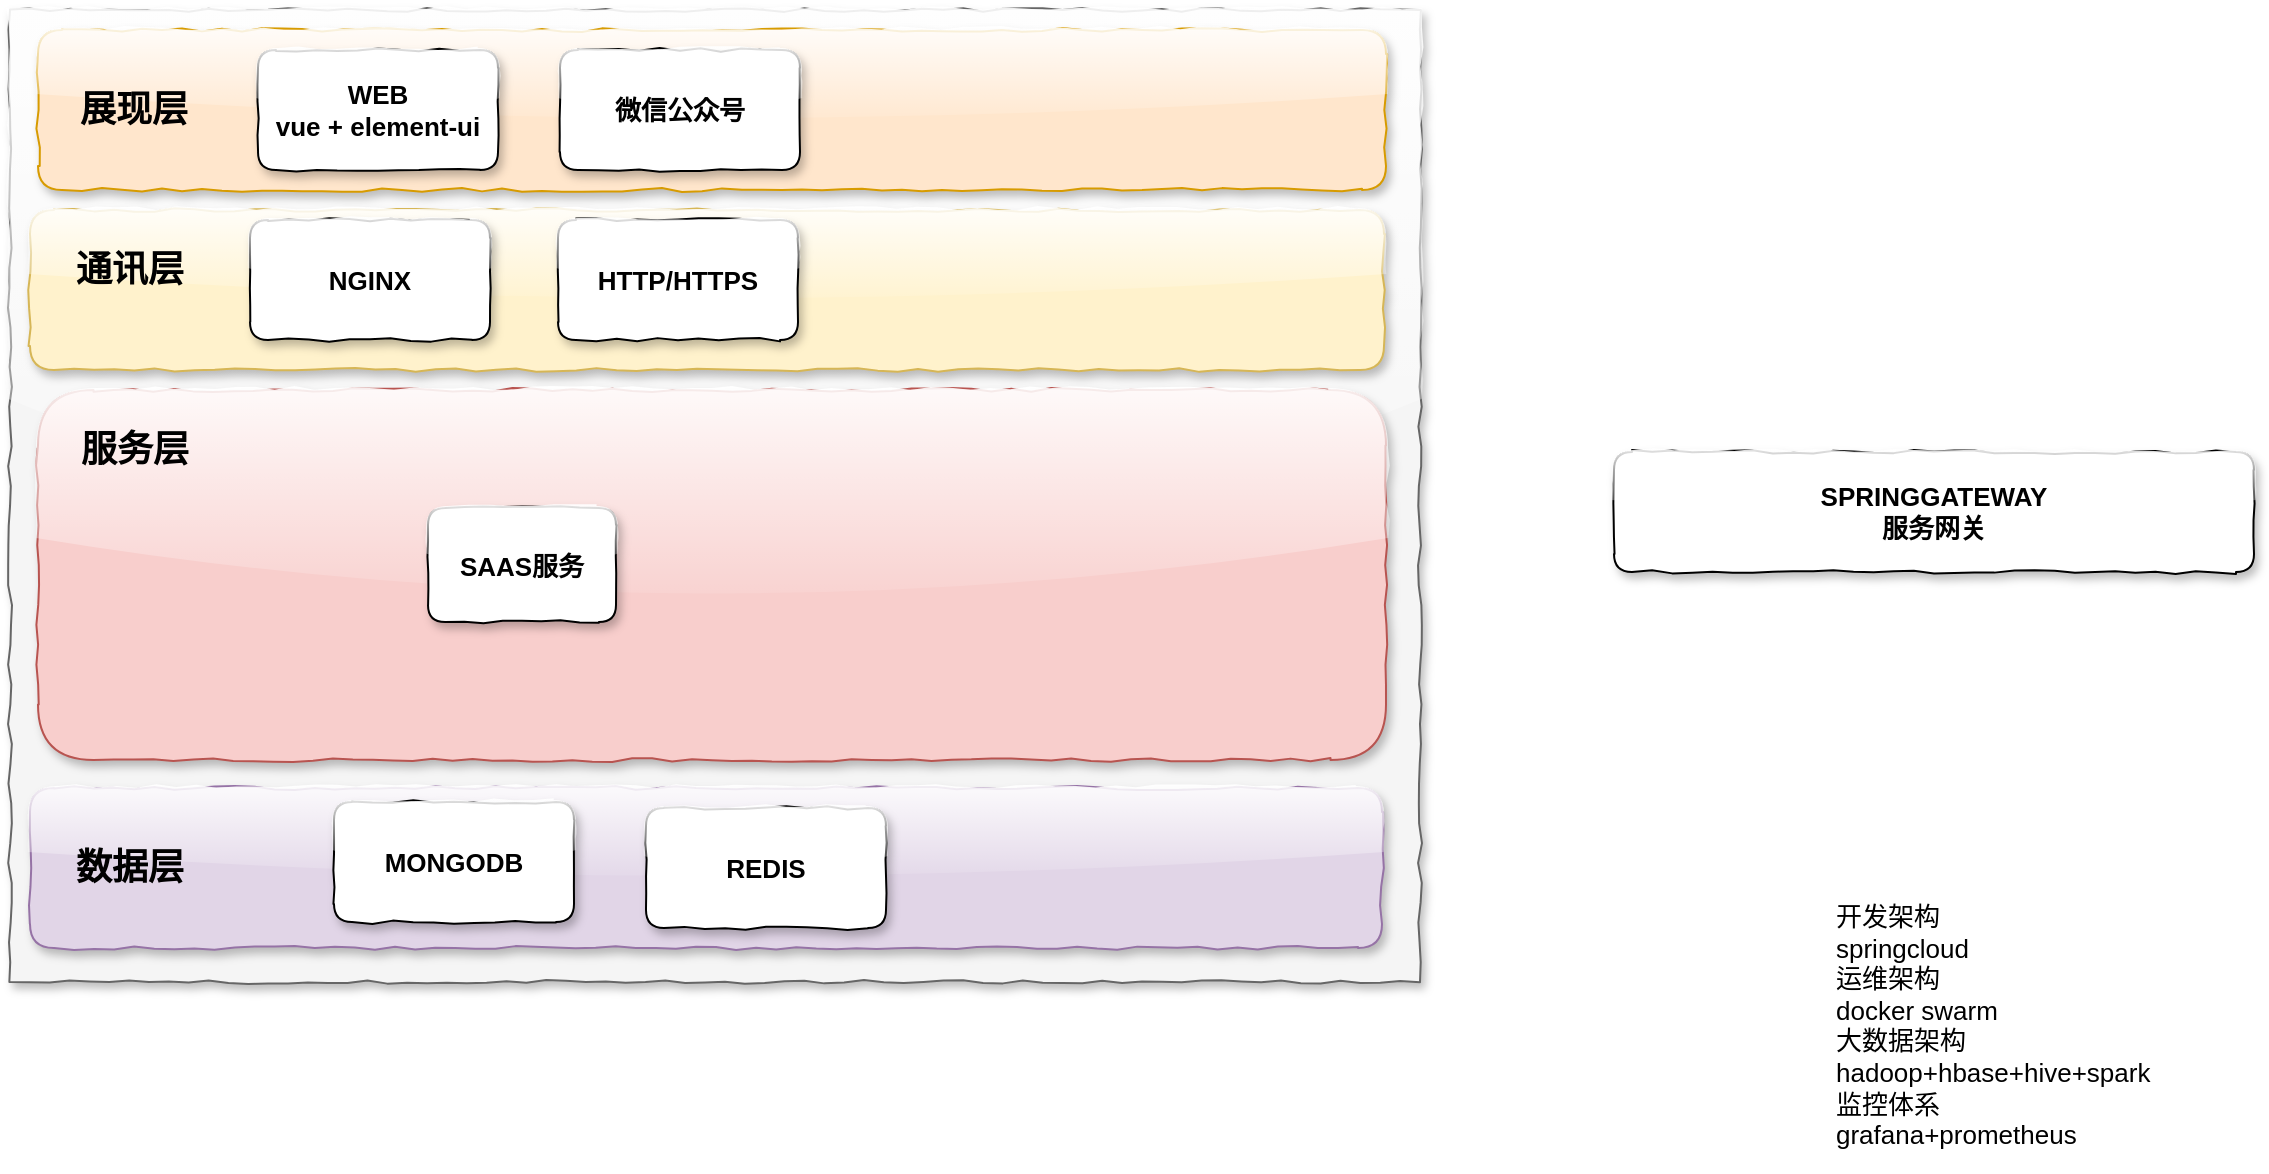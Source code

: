 <mxfile version="16.5.6" type="github">
  <diagram id="tEm1or9J5rmpAkqg5-Qc" name="Page-1">
    <mxGraphModel dx="1382" dy="772" grid="0" gridSize="10" guides="1" tooltips="1" connect="1" arrows="1" fold="1" page="1" pageScale="1" pageWidth="827" pageHeight="1169" math="0" shadow="0">
      <root>
        <mxCell id="0" />
        <mxCell id="1" parent="0" />
        <mxCell id="A2ALVThhQ3q4sL_E1vpr-39" value="" style="rounded=0;whiteSpace=wrap;html=1;fontSize=15;fillColor=#f5f5f5;strokeColor=#666666;shadow=1;glass=1;comic=1;fontColor=#333333;" parent="1" vertex="1">
          <mxGeometry x="16" y="136" width="705" height="486" as="geometry" />
        </mxCell>
        <mxCell id="A2ALVThhQ3q4sL_E1vpr-2" value="" style="rounded=1;whiteSpace=wrap;html=1;fillColor=#ffe6cc;strokeColor=#d79b00;comic=1;shadow=1;glass=1;" parent="1" vertex="1">
          <mxGeometry x="30" y="146" width="674" height="80" as="geometry" />
        </mxCell>
        <mxCell id="A2ALVThhQ3q4sL_E1vpr-3" value="WEB&lt;br style=&quot;font-size: 13px;&quot;&gt;vue + element-ui&lt;br style=&quot;font-size: 13px;&quot;&gt;" style="rounded=1;whiteSpace=wrap;html=1;shadow=1;glass=1;comic=1;fontSize=13;fontStyle=1" parent="1" vertex="1">
          <mxGeometry x="140" y="156" width="120" height="60" as="geometry" />
        </mxCell>
        <mxCell id="A2ALVThhQ3q4sL_E1vpr-5" value="微信公众号" style="rounded=1;whiteSpace=wrap;html=1;comic=1;shadow=1;glass=1;fontSize=13;fontStyle=1" parent="1" vertex="1">
          <mxGeometry x="291" y="156" width="120" height="60" as="geometry" />
        </mxCell>
        <mxCell id="A2ALVThhQ3q4sL_E1vpr-7" value="" style="rounded=1;whiteSpace=wrap;html=1;fillColor=#fff2cc;strokeColor=#d6b656;shadow=1;glass=1;comic=1;" parent="1" vertex="1">
          <mxGeometry x="26" y="236" width="677" height="80" as="geometry" />
        </mxCell>
        <mxCell id="A2ALVThhQ3q4sL_E1vpr-8" value="HTTP/HTTPS&lt;br style=&quot;font-size: 13px;&quot;&gt;" style="rounded=1;whiteSpace=wrap;html=1;comic=1;shadow=1;glass=1;fontSize=13;fontStyle=1" parent="1" vertex="1">
          <mxGeometry x="290" y="241" width="120" height="60" as="geometry" />
        </mxCell>
        <mxCell id="A2ALVThhQ3q4sL_E1vpr-12" value="展现层" style="text;html=1;strokeColor=none;fillColor=none;align=center;verticalAlign=middle;whiteSpace=wrap;rounded=0;fontSize=18;fontStyle=1" parent="1" vertex="1">
          <mxGeometry x="50" y="176" width="56" height="20" as="geometry" />
        </mxCell>
        <mxCell id="A2ALVThhQ3q4sL_E1vpr-13" value="通讯层" style="text;html=1;strokeColor=none;fillColor=none;align=center;verticalAlign=middle;whiteSpace=wrap;rounded=0;fontSize=18;fontStyle=1" parent="1" vertex="1">
          <mxGeometry x="46" y="256" width="60" height="20" as="geometry" />
        </mxCell>
        <mxCell id="A2ALVThhQ3q4sL_E1vpr-15" value="" style="rounded=1;whiteSpace=wrap;html=1;fillColor=#f8cecc;strokeColor=#b85450;shadow=1;comic=1;glass=1;" parent="1" vertex="1">
          <mxGeometry x="30" y="326" width="674" height="185" as="geometry" />
        </mxCell>
        <mxCell id="A2ALVThhQ3q4sL_E1vpr-16" value="SPRINGGATEWAY&lt;br style=&quot;font-size: 13px;&quot;&gt;服务网关" style="rounded=1;whiteSpace=wrap;html=1;comic=1;shadow=1;glass=1;fontSize=13;fontStyle=1" parent="1" vertex="1">
          <mxGeometry x="818" y="357" width="320" height="60" as="geometry" />
        </mxCell>
        <mxCell id="A2ALVThhQ3q4sL_E1vpr-20" value="服务层" style="text;html=1;strokeColor=none;fillColor=none;align=center;verticalAlign=middle;whiteSpace=wrap;rounded=0;fontSize=18;fontStyle=1" parent="1" vertex="1">
          <mxGeometry x="50" y="346" width="57" height="20" as="geometry" />
        </mxCell>
        <mxCell id="A2ALVThhQ3q4sL_E1vpr-30" value="" style="rounded=1;whiteSpace=wrap;html=1;fillColor=#e1d5e7;strokeColor=#9673a6;shadow=1;glass=1;comic=1;" parent="1" vertex="1">
          <mxGeometry x="26" y="525" width="676" height="80" as="geometry" />
        </mxCell>
        <mxCell id="A2ALVThhQ3q4sL_E1vpr-32" value="MONGODB" style="rounded=1;whiteSpace=wrap;html=1;shadow=1;comic=1;glass=1;fontSize=13;fontStyle=1" parent="1" vertex="1">
          <mxGeometry x="178" y="532" width="120" height="60" as="geometry" />
        </mxCell>
        <mxCell id="A2ALVThhQ3q4sL_E1vpr-35" value="数据层" style="text;html=1;strokeColor=none;fillColor=none;align=center;verticalAlign=middle;whiteSpace=wrap;rounded=0;fontSize=18;fontStyle=1" parent="1" vertex="1">
          <mxGeometry x="46" y="555" width="60" height="20" as="geometry" />
        </mxCell>
        <mxCell id="hyMtcfNfDxj9DRvsbc5Z-8" value="NGINX&lt;br style=&quot;font-size: 13px;&quot;&gt;" style="rounded=1;whiteSpace=wrap;html=1;comic=1;shadow=1;glass=1;fontSize=13;fontStyle=1" parent="1" vertex="1">
          <mxGeometry x="136" y="241" width="120" height="60" as="geometry" />
        </mxCell>
        <mxCell id="A2ALVThhQ3q4sL_E1vpr-22" value="SAAS服务" style="rounded=1;whiteSpace=wrap;html=1;comic=1;shadow=1;glass=1;fontSize=13;fontStyle=1" parent="1" vertex="1">
          <mxGeometry x="225" y="385" width="94" height="57" as="geometry" />
        </mxCell>
        <mxCell id="yhH2DUNo-yTEcBtsteYH-17" value="开发架构&#xa;springcloud&#xa;运维架构&#xa;docker swarm&#xa;大数据架构&#xa;hadoop+hbase+hive+spark&#xa;监控体系&#xa;grafana+prometheus" style="text;whiteSpace=wrap;html=1;fontSize=13;" parent="1" vertex="1">
          <mxGeometry x="927" y="575" width="177" height="142" as="geometry" />
        </mxCell>
        <mxCell id="RZ8fS1RHTA0r417xA3Hv-1" value="REDIS" style="rounded=1;whiteSpace=wrap;html=1;shadow=1;comic=1;glass=1;fontSize=13;fontStyle=1" vertex="1" parent="1">
          <mxGeometry x="334" y="535" width="120" height="60" as="geometry" />
        </mxCell>
      </root>
    </mxGraphModel>
  </diagram>
</mxfile>
